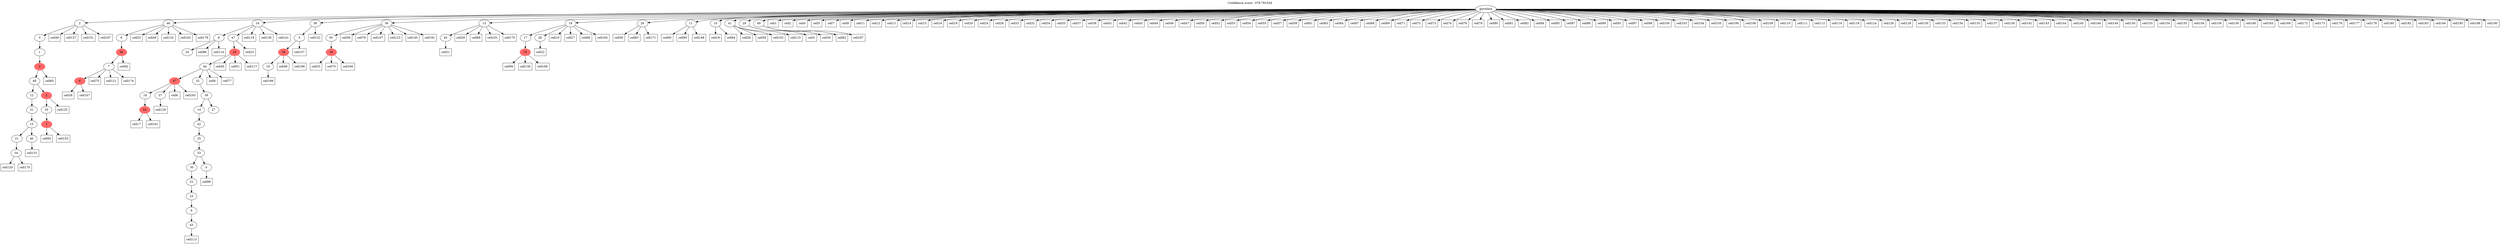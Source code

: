 digraph g {
	"57" -> "58";
	"58" [label="34"];
	"56" -> "57";
	"57" [label="21"];
	"56" -> "59";
	"59" [label="40"];
	"55" -> "56";
	"56" [label="15"];
	"54" -> "55";
	"55" [label="31"];
	"52" -> "53";
	"53" [color=indianred1, style=filled, label="1"];
	"51" -> "52";
	"52" [label="35"];
	"50" -> "51";
	"51" [color=indianred1, style=filled, label="2"];
	"50" -> "54";
	"54" [label="12"];
	"49" -> "50";
	"50" [label="48"];
	"48" -> "49";
	"49" [color=indianred1, style=filled, label="3"];
	"47" -> "48";
	"48" [label="1"];
	"46" -> "47";
	"47" [label="3"];
	"43" -> "44";
	"44" [color=indianred1, style=filled, label="6"];
	"42" -> "43";
	"43" [label="7"];
	"41" -> "42";
	"42" [color=indianred1, style=filled, label="46"];
	"40" -> "41";
	"41" [label="6"];
	"36" -> "37";
	"37" [label="20"];
	"33" -> "34";
	"34" [color=indianred1, style=filled, label="44"];
	"32" -> "33";
	"33" [label="18"];
	"32" -> "35";
	"35" [label="37"];
	"28" -> "29";
	"29" [label="43"];
	"27" -> "28";
	"28" [label="9"];
	"26" -> "27";
	"27" [label="23"];
	"25" -> "26";
	"26" [label="22"];
	"24" -> "25";
	"25" [label="30"];
	"24" -> "30";
	"30" [label="4"];
	"23" -> "24";
	"24" [label="33"];
	"22" -> "23";
	"23" [label="25"];
	"21" -> "22";
	"22" [label="42"];
	"20" -> "21";
	"21" [label="14"];
	"20" -> "31";
	"31" [label="27"];
	"19" -> "20";
	"20" [label="39"];
	"18" -> "19";
	"19" [label="32"];
	"18" -> "32";
	"32" [color=indianred1, style=filled, label="47"];
	"17" -> "18";
	"18" [label="44"];
	"16" -> "17";
	"17" [color=indianred1, style=filled, label="24"];
	"15" -> "16";
	"16" [label="47"];
	"15" -> "36";
	"36" [label="8"];
	"13" -> "14";
	"14" [label="16"];
	"12" -> "13";
	"13" [color=indianred1, style=filled, label="38"];
	"11" -> "12";
	"12" [label="5"];
	"8" -> "9";
	"9" [color=indianred1, style=filled, label="36"];
	"7" -> "8";
	"8" [label="50"];
	"5" -> "6";
	"6" [label="45"];
	"2" -> "3";
	"3" [color=indianred1, style=filled, label="19"];
	"1" -> "2";
	"2" [label="17"];
	"1" -> "4";
	"4" [label="28"];
	"0" -> "1";
	"1" [label="19"];
	"0" -> "5";
	"5" [label="13"];
	"0" -> "7";
	"7" [label="36"];
	"0" -> "10";
	"10" [label="26"];
	"0" -> "11";
	"11" [label="38"];
	"0" -> "15";
	"15" [label="24"];
	"0" -> "38";
	"38" [label="11"];
	"0" -> "39";
	"39" [label="10"];
	"0" -> "40";
	"40" [label="46"];
	"0" -> "45";
	"45" [label="41"];
	"0" -> "46";
	"46" [label="2"];
	"0" -> "60";
	"60" [label="29"];
	"0" -> "61";
	"61" [label="49"];
	"0" [label="germline"];
	"0" -> "cell1";
	"cell1" [shape=box];
	"0" -> "cell2";
	"cell2" [shape=box];
	"60" -> "cell3";
	"cell3" [shape=box];
	"0" -> "cell4";
	"cell4" [shape=box];
	"0" -> "cell5";
	"cell5" [shape=box];
	"32" -> "cell6";
	"cell6" [shape=box];
	"0" -> "cell7";
	"cell7" [shape=box];
	"18" -> "cell8";
	"cell8" [shape=box];
	"0" -> "cell9";
	"cell9" [shape=box];
	"1" -> "cell10";
	"cell10" [shape=box];
	"0" -> "cell11";
	"cell11" [shape=box];
	"0" -> "cell12";
	"cell12" [shape=box];
	"0" -> "cell13";
	"cell13" [shape=box];
	"0" -> "cell14";
	"cell14" [shape=box];
	"0" -> "cell15";
	"cell15" [shape=box];
	"0" -> "cell16";
	"cell16" [shape=box];
	"34" -> "cell17";
	"cell17" [shape=box];
	"39" -> "cell18";
	"cell18" [shape=box];
	"0" -> "cell19";
	"cell19" [shape=box];
	"0" -> "cell20";
	"cell20" [shape=box];
	"6" -> "cell21";
	"cell21" [shape=box];
	"4" -> "cell22";
	"cell22" [shape=box];
	"16" -> "cell23";
	"cell23" [shape=box];
	"0" -> "cell24";
	"cell24" [shape=box];
	"40" -> "cell25";
	"cell25" [shape=box];
	"0" -> "cell26";
	"cell26" [shape=box];
	"1" -> "cell27";
	"cell27" [shape=box];
	"45" -> "cell28";
	"cell28" [shape=box];
	"5" -> "cell29";
	"cell29" [shape=box];
	"60" -> "cell30";
	"cell30" [shape=box];
	"0" -> "cell31";
	"cell31" [shape=box];
	"0" -> "cell32";
	"cell32" [shape=box];
	"9" -> "cell33";
	"cell33" [shape=box];
	"0" -> "cell34";
	"cell34" [shape=box];
	"0" -> "cell35";
	"cell35" [shape=box];
	"7" -> "cell36";
	"cell36" [shape=box];
	"0" -> "cell37";
	"cell37" [shape=box];
	"0" -> "cell38";
	"cell38" [shape=box];
	"44" -> "cell39";
	"cell39" [shape=box];
	"46" -> "cell40";
	"cell40" [shape=box];
	"0" -> "cell41";
	"cell41" [shape=box];
	"0" -> "cell42";
	"cell42" [shape=box];
	"0" -> "cell43";
	"cell43" [shape=box];
	"0" -> "cell44";
	"cell44" [shape=box];
	"17" -> "cell45";
	"cell45" [shape=box];
	"0" -> "cell46";
	"cell46" [shape=box];
	"0" -> "cell47";
	"cell47" [shape=box];
	"13" -> "cell48";
	"cell48" [shape=box];
	"40" -> "cell49";
	"cell49" [shape=box];
	"0" -> "cell50";
	"cell50" [shape=box];
	"17" -> "cell51";
	"cell51" [shape=box];
	"0" -> "cell52";
	"cell52" [shape=box];
	"0" -> "cell53";
	"cell53" [shape=box];
	"0" -> "cell54";
	"cell54" [shape=box];
	"0" -> "cell55";
	"cell55" [shape=box];
	"10" -> "cell56";
	"cell56" [shape=box];
	"0" -> "cell57";
	"cell57" [shape=box];
	"0" -> "cell58";
	"cell58" [shape=box];
	"45" -> "cell59";
	"cell59" [shape=box];
	"38" -> "cell60";
	"cell60" [shape=box];
	"0" -> "cell61";
	"cell61" [shape=box];
	"61" -> "cell62";
	"cell62" [shape=box];
	"0" -> "cell63";
	"cell63" [shape=box];
	"0" -> "cell64";
	"cell64" [shape=box];
	"49" -> "cell65";
	"cell65" [shape=box];
	"1" -> "cell66";
	"cell66" [shape=box];
	"0" -> "cell67";
	"cell67" [shape=box];
	"0" -> "cell68";
	"cell68" [shape=box];
	"0" -> "cell69";
	"cell69" [shape=box];
	"9" -> "cell70";
	"cell70" [shape=box];
	"0" -> "cell71";
	"cell71" [shape=box];
	"0" -> "cell72";
	"cell72" [shape=box];
	"0" -> "cell73";
	"cell73" [shape=box];
	"0" -> "cell74";
	"cell74" [shape=box];
	"43" -> "cell75";
	"cell75" [shape=box];
	"0" -> "cell76";
	"cell76" [shape=box];
	"18" -> "cell77";
	"cell77" [shape=box];
	"7" -> "cell78";
	"cell78" [shape=box];
	"0" -> "cell79";
	"cell79" [shape=box];
	"0" -> "cell80";
	"cell80" [shape=box];
	"0" -> "cell81";
	"cell81" [shape=box];
	"0" -> "cell82";
	"cell82" [shape=box];
	"10" -> "cell83";
	"cell83" [shape=box];
	"0" -> "cell84";
	"cell84" [shape=box];
	"0" -> "cell85";
	"cell85" [shape=box];
	"36" -> "cell86";
	"cell86" [shape=box];
	"0" -> "cell87";
	"cell87" [shape=box];
	"0" -> "cell88";
	"cell88" [shape=box];
	"5" -> "cell89";
	"cell89" [shape=box];
	"0" -> "cell90";
	"cell90" [shape=box];
	"0" -> "cell91";
	"cell91" [shape=box];
	"42" -> "cell92";
	"cell92" [shape=box];
	"53" -> "cell93";
	"cell93" [shape=box];
	"39" -> "cell94";
	"cell94" [shape=box];
	"38" -> "cell95";
	"cell95" [shape=box];
	"30" -> "cell96";
	"cell96" [shape=box];
	"0" -> "cell97";
	"cell97" [shape=box];
	"0" -> "cell98";
	"cell98" [shape=box];
	"3" -> "cell99";
	"cell99" [shape=box];
	"0" -> "cell100";
	"cell100" [shape=box];
	"5" -> "cell101";
	"cell101" [shape=box];
	"45" -> "cell102";
	"cell102" [shape=box];
	"0" -> "cell103";
	"cell103" [shape=box];
	"0" -> "cell104";
	"cell104" [shape=box];
	"0" -> "cell105";
	"cell105" [shape=box];
	"0" -> "cell106";
	"cell106" [shape=box];
	"7" -> "cell107";
	"cell107" [shape=box];
	"0" -> "cell108";
	"cell108" [shape=box];
	"0" -> "cell109";
	"cell109" [shape=box];
	"0" -> "cell110";
	"cell110" [shape=box];
	"0" -> "cell111";
	"cell111" [shape=box];
	"0" -> "cell112";
	"cell112" [shape=box];
	"29" -> "cell113";
	"cell113" [shape=box];
	"36" -> "cell114";
	"cell114" [shape=box];
	"45" -> "cell115";
	"cell115" [shape=box];
	"0" -> "cell116";
	"cell116" [shape=box];
	"17" -> "cell117";
	"cell117" [shape=box];
	"0" -> "cell118";
	"cell118" [shape=box];
	"15" -> "cell119";
	"cell119" [shape=box];
	"58" -> "cell120";
	"cell120" [shape=box];
	"43" -> "cell121";
	"cell121" [shape=box];
	"11" -> "cell122";
	"cell122" [shape=box];
	"7" -> "cell123";
	"cell123" [shape=box];
	"0" -> "cell124";
	"cell124" [shape=box];
	"51" -> "cell125";
	"cell125" [shape=box];
	"0" -> "cell126";
	"cell126" [shape=box];
	"46" -> "cell127";
	"cell127" [shape=box];
	"0" -> "cell128";
	"cell128" [shape=box];
	"35" -> "cell129";
	"cell129" [shape=box];
	"0" -> "cell130";
	"cell130" [shape=box];
	"59" -> "cell131";
	"cell131" [shape=box];
	"40" -> "cell132";
	"cell132" [shape=box];
	"0" -> "cell133";
	"cell133" [shape=box];
	"0" -> "cell134";
	"cell134" [shape=box];
	"0" -> "cell135";
	"cell135" [shape=box];
	"3" -> "cell136";
	"cell136" [shape=box];
	"0" -> "cell137";
	"cell137" [shape=box];
	"15" -> "cell138";
	"cell138" [shape=box];
	"0" -> "cell139";
	"cell139" [shape=box];
	"7" -> "cell140";
	"cell140" [shape=box];
	"15" -> "cell141";
	"cell141" [shape=box];
	"0" -> "cell142";
	"cell142" [shape=box];
	"0" -> "cell143";
	"cell143" [shape=box];
	"0" -> "cell144";
	"cell144" [shape=box];
	"0" -> "cell145";
	"cell145" [shape=box];
	"0" -> "cell146";
	"cell146" [shape=box];
	"44" -> "cell147";
	"cell147" [shape=box];
	"38" -> "cell148";
	"cell148" [shape=box];
	"0" -> "cell149";
	"cell149" [shape=box];
	"0" -> "cell150";
	"cell150" [shape=box];
	"46" -> "cell151";
	"cell151" [shape=box];
	"53" -> "cell152";
	"cell152" [shape=box];
	"0" -> "cell153";
	"cell153" [shape=box];
	"0" -> "cell154";
	"cell154" [shape=box];
	"0" -> "cell155";
	"cell155" [shape=box];
	"0" -> "cell156";
	"cell156" [shape=box];
	"12" -> "cell157";
	"cell157" [shape=box];
	"0" -> "cell158";
	"cell158" [shape=box];
	"0" -> "cell159";
	"cell159" [shape=box];
	"0" -> "cell160";
	"cell160" [shape=box];
	"34" -> "cell161";
	"cell161" [shape=box];
	"40" -> "cell162";
	"cell162" [shape=box];
	"0" -> "cell163";
	"cell163" [shape=box];
	"1" -> "cell164";
	"cell164" [shape=box];
	"32" -> "cell165";
	"cell165" [shape=box];
	"9" -> "cell166";
	"cell166" [shape=box];
	"46" -> "cell167";
	"cell167" [shape=box];
	"3" -> "cell168";
	"cell168" [shape=box];
	"0" -> "cell169";
	"cell169" [shape=box];
	"58" -> "cell170";
	"cell170" [shape=box];
	"10" -> "cell171";
	"cell171" [shape=box];
	"0" -> "cell172";
	"cell172" [shape=box];
	"0" -> "cell173";
	"cell173" [shape=box];
	"43" -> "cell174";
	"cell174" [shape=box];
	"5" -> "cell175";
	"cell175" [shape=box];
	"0" -> "cell176";
	"cell176" [shape=box];
	"0" -> "cell177";
	"cell177" [shape=box];
	"0" -> "cell178";
	"cell178" [shape=box];
	"40" -> "cell179";
	"cell179" [shape=box];
	"0" -> "cell180";
	"cell180" [shape=box];
	"7" -> "cell181";
	"cell181" [shape=box];
	"0" -> "cell182";
	"cell182" [shape=box];
	"0" -> "cell183";
	"cell183" [shape=box];
	"0" -> "cell184";
	"cell184" [shape=box];
	"0" -> "cell185";
	"cell185" [shape=box];
	"13" -> "cell186";
	"cell186" [shape=box];
	"61" -> "cell187";
	"cell187" [shape=box];
	"0" -> "cell188";
	"cell188" [shape=box];
	"14" -> "cell189";
	"cell189" [shape=box];
	"0" -> "cell190";
	"cell190" [shape=box];
	labelloc="t";
	label="Confidence score: -378.781034";
}
